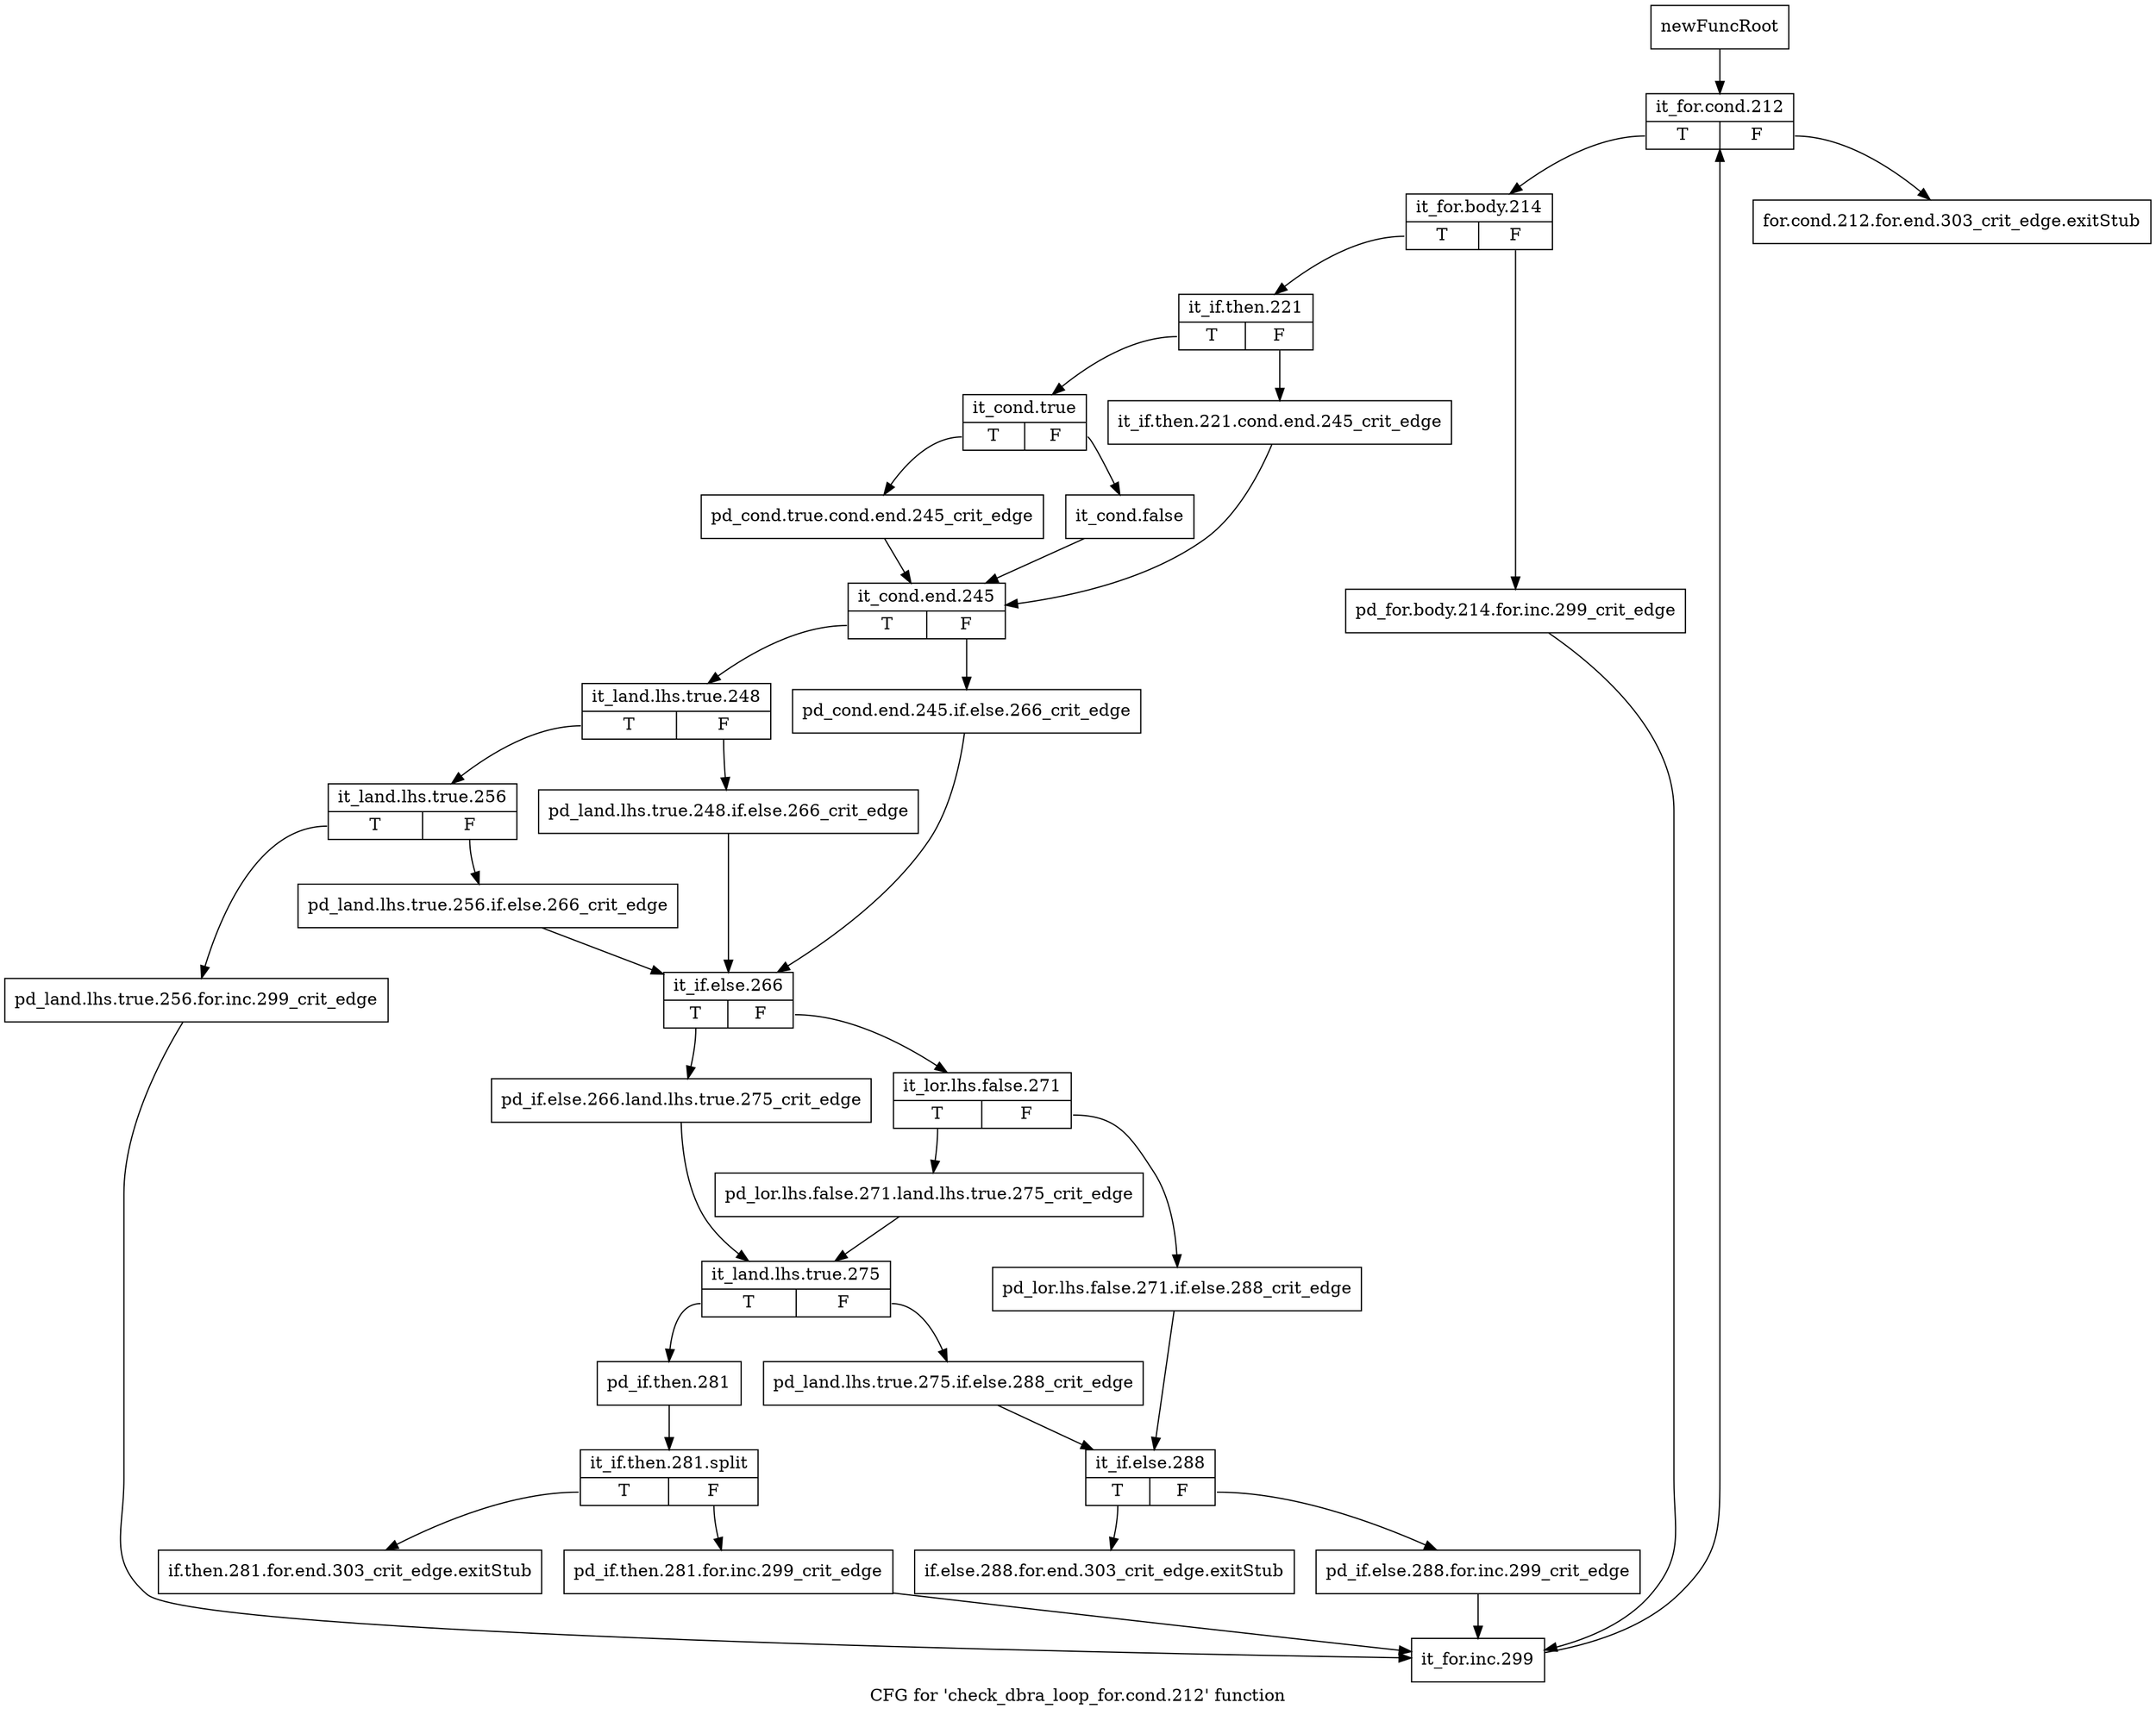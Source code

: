 digraph "CFG for 'check_dbra_loop_for.cond.212' function" {
	label="CFG for 'check_dbra_loop_for.cond.212' function";

	Node0xb63f230 [shape=record,label="{newFuncRoot}"];
	Node0xb63f230 -> Node0xb6442b0;
	Node0xb6441c0 [shape=record,label="{for.cond.212.for.end.303_crit_edge.exitStub}"];
	Node0xb644210 [shape=record,label="{if.else.288.for.end.303_crit_edge.exitStub}"];
	Node0xb644260 [shape=record,label="{if.then.281.for.end.303_crit_edge.exitStub}"];
	Node0xb6442b0 [shape=record,label="{it_for.cond.212|{<s0>T|<s1>F}}"];
	Node0xb6442b0:s0 -> Node0xb644300;
	Node0xb6442b0:s1 -> Node0xb6441c0;
	Node0xb644300 [shape=record,label="{it_for.body.214|{<s0>T|<s1>F}}"];
	Node0xb644300:s0 -> Node0xb6443a0;
	Node0xb644300:s1 -> Node0xb644350;
	Node0xb644350 [shape=record,label="{pd_for.body.214.for.inc.299_crit_edge}"];
	Node0xb644350 -> Node0xb644ad0;
	Node0xb6443a0 [shape=record,label="{it_if.then.221|{<s0>T|<s1>F}}"];
	Node0xb6443a0:s0 -> Node0xb644440;
	Node0xb6443a0:s1 -> Node0xb6443f0;
	Node0xb6443f0 [shape=record,label="{it_if.then.221.cond.end.245_crit_edge}"];
	Node0xb6443f0 -> Node0xb644530;
	Node0xb644440 [shape=record,label="{it_cond.true|{<s0>T|<s1>F}}"];
	Node0xb644440:s0 -> Node0xb6444e0;
	Node0xb644440:s1 -> Node0xb644490;
	Node0xb644490 [shape=record,label="{it_cond.false}"];
	Node0xb644490 -> Node0xb644530;
	Node0xb6444e0 [shape=record,label="{pd_cond.true.cond.end.245_crit_edge}"];
	Node0xb6444e0 -> Node0xb644530;
	Node0xb644530 [shape=record,label="{it_cond.end.245|{<s0>T|<s1>F}}"];
	Node0xb644530:s0 -> Node0xb6445d0;
	Node0xb644530:s1 -> Node0xb644580;
	Node0xb644580 [shape=record,label="{pd_cond.end.245.if.else.266_crit_edge}"];
	Node0xb644580 -> Node0xb644710;
	Node0xb6445d0 [shape=record,label="{it_land.lhs.true.248|{<s0>T|<s1>F}}"];
	Node0xb6445d0:s0 -> Node0xb644670;
	Node0xb6445d0:s1 -> Node0xb644620;
	Node0xb644620 [shape=record,label="{pd_land.lhs.true.248.if.else.266_crit_edge}"];
	Node0xb644620 -> Node0xb644710;
	Node0xb644670 [shape=record,label="{it_land.lhs.true.256|{<s0>T|<s1>F}}"];
	Node0xb644670:s0 -> Node0xb644a80;
	Node0xb644670:s1 -> Node0xb6446c0;
	Node0xb6446c0 [shape=record,label="{pd_land.lhs.true.256.if.else.266_crit_edge}"];
	Node0xb6446c0 -> Node0xb644710;
	Node0xb644710 [shape=record,label="{it_if.else.266|{<s0>T|<s1>F}}"];
	Node0xb644710:s0 -> Node0xb644850;
	Node0xb644710:s1 -> Node0xb644760;
	Node0xb644760 [shape=record,label="{it_lor.lhs.false.271|{<s0>T|<s1>F}}"];
	Node0xb644760:s0 -> Node0xb644800;
	Node0xb644760:s1 -> Node0xb6447b0;
	Node0xb6447b0 [shape=record,label="{pd_lor.lhs.false.271.if.else.288_crit_edge}"];
	Node0xb6447b0 -> Node0xb644940;
	Node0xb644800 [shape=record,label="{pd_lor.lhs.false.271.land.lhs.true.275_crit_edge}"];
	Node0xb644800 -> Node0xb6448a0;
	Node0xb644850 [shape=record,label="{pd_if.else.266.land.lhs.true.275_crit_edge}"];
	Node0xb644850 -> Node0xb6448a0;
	Node0xb6448a0 [shape=record,label="{it_land.lhs.true.275|{<s0>T|<s1>F}}"];
	Node0xb6448a0:s0 -> Node0xb6449e0;
	Node0xb6448a0:s1 -> Node0xb6448f0;
	Node0xb6448f0 [shape=record,label="{pd_land.lhs.true.275.if.else.288_crit_edge}"];
	Node0xb6448f0 -> Node0xb644940;
	Node0xb644940 [shape=record,label="{it_if.else.288|{<s0>T|<s1>F}}"];
	Node0xb644940:s0 -> Node0xb644210;
	Node0xb644940:s1 -> Node0xb644990;
	Node0xb644990 [shape=record,label="{pd_if.else.288.for.inc.299_crit_edge}"];
	Node0xb644990 -> Node0xb644ad0;
	Node0xb6449e0 [shape=record,label="{pd_if.then.281}"];
	Node0xb6449e0 -> Node0xf877900;
	Node0xf877900 [shape=record,label="{it_if.then.281.split|{<s0>T|<s1>F}}"];
	Node0xf877900:s0 -> Node0xb644260;
	Node0xf877900:s1 -> Node0xb644a30;
	Node0xb644a30 [shape=record,label="{pd_if.then.281.for.inc.299_crit_edge}"];
	Node0xb644a30 -> Node0xb644ad0;
	Node0xb644a80 [shape=record,label="{pd_land.lhs.true.256.for.inc.299_crit_edge}"];
	Node0xb644a80 -> Node0xb644ad0;
	Node0xb644ad0 [shape=record,label="{it_for.inc.299}"];
	Node0xb644ad0 -> Node0xb6442b0;
}
